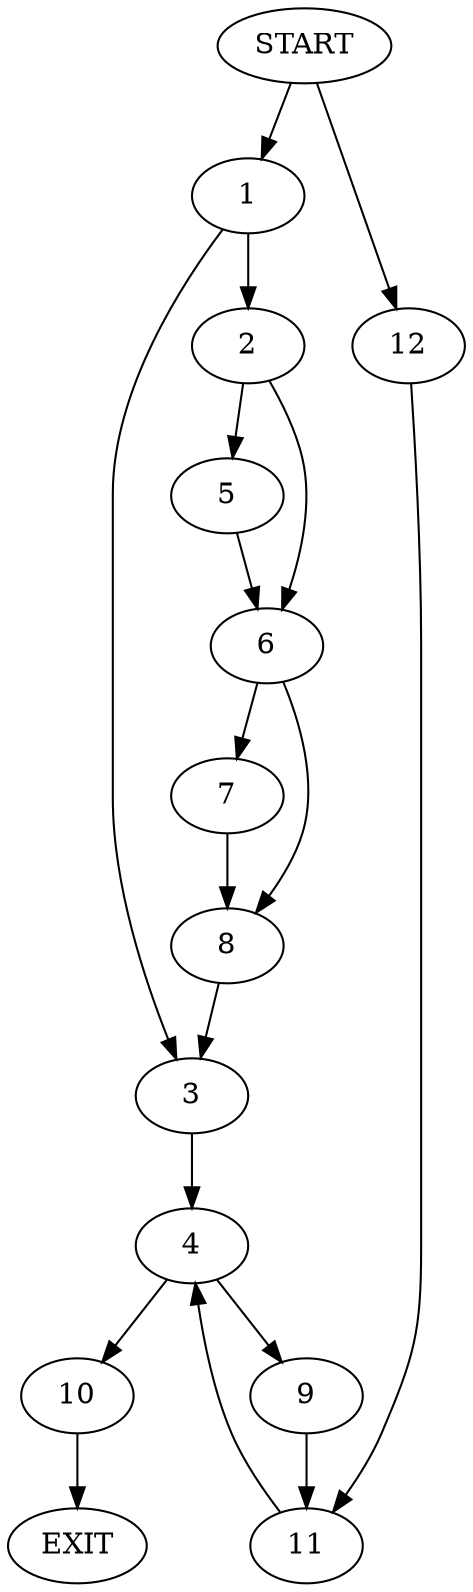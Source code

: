 digraph {
0 [label="START"]
13 [label="EXIT"]
0 -> 1
1 -> 2
1 -> 3
3 -> 4
2 -> 5
2 -> 6
5 -> 6
6 -> 7
6 -> 8
8 -> 3
7 -> 8
4 -> 9
4 -> 10
9 -> 11
10 -> 13
11 -> 4
0 -> 12
12 -> 11
}
